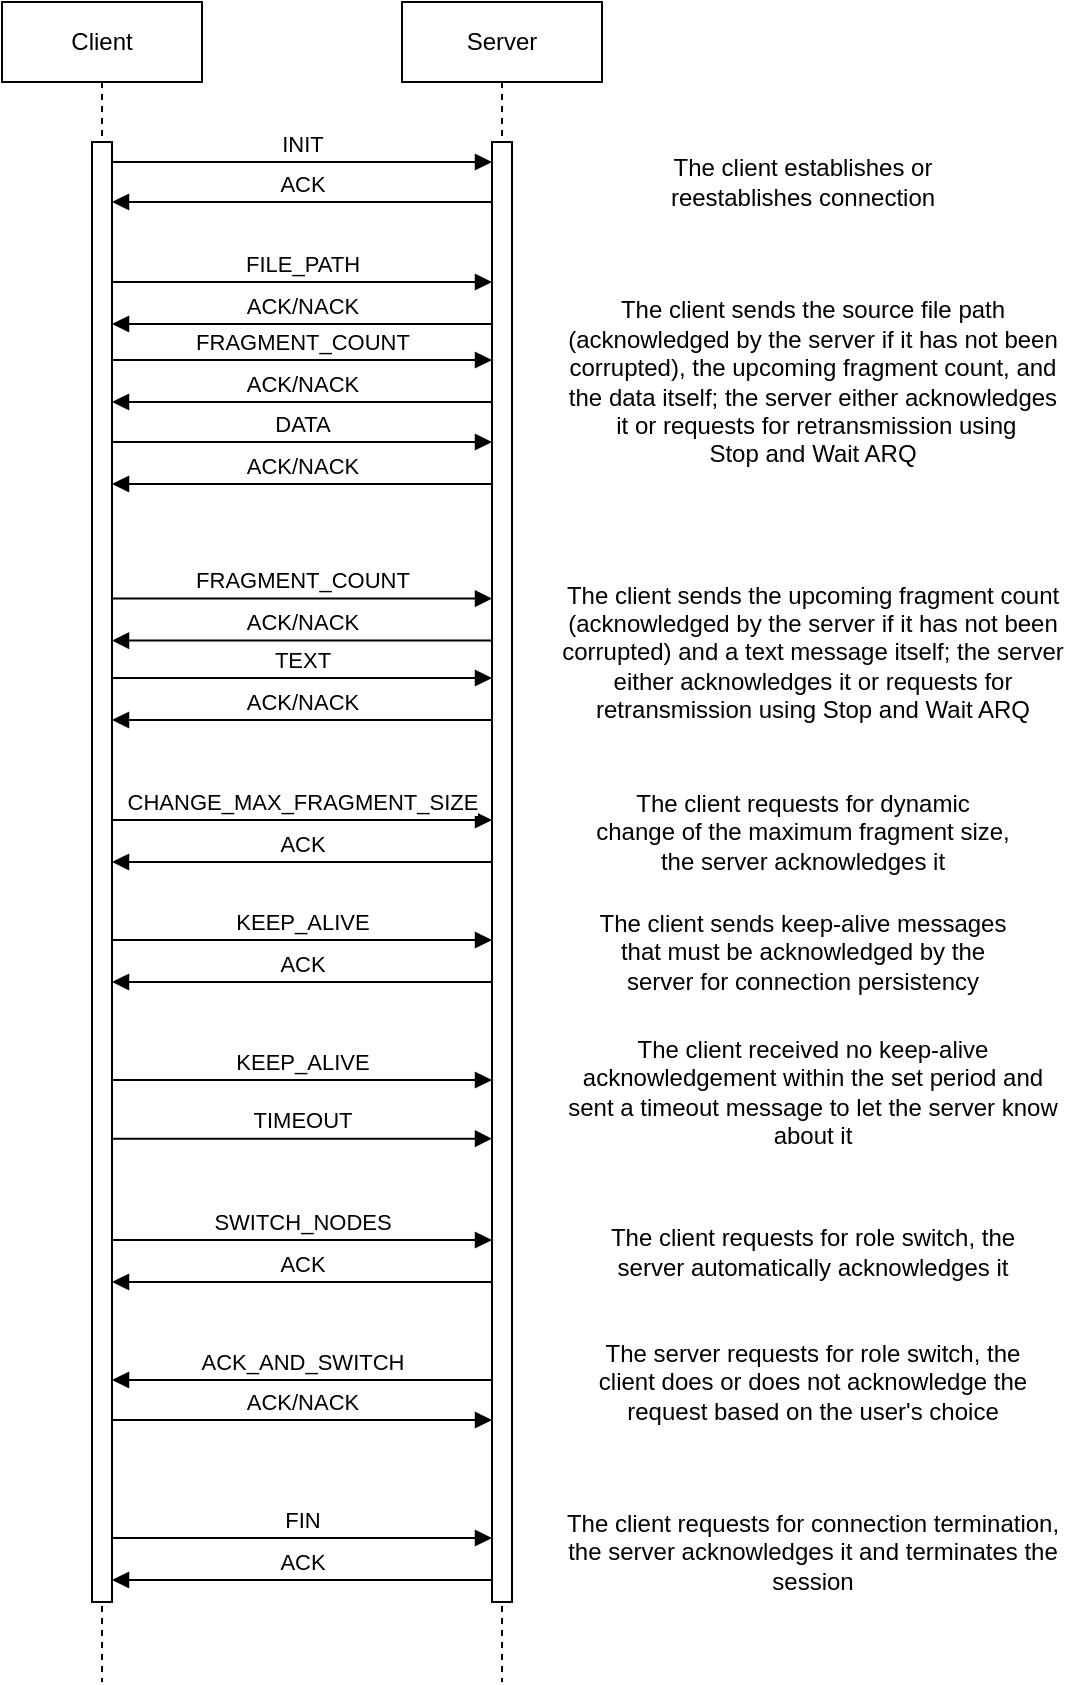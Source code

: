 <mxfile version="22.1.5" type="device">
  <diagram name="Page-1" id="2YBvvXClWsGukQMizWep">
    <mxGraphModel dx="1313" dy="653" grid="1" gridSize="10" guides="1" tooltips="1" connect="1" arrows="1" fold="1" page="1" pageScale="1" pageWidth="850" pageHeight="1100" math="0" shadow="0">
      <root>
        <mxCell id="0" />
        <mxCell id="1" parent="0" />
        <mxCell id="aM9ryv3xv72pqoxQDRHE-1" value="Client" style="shape=umlLifeline;perimeter=lifelinePerimeter;whiteSpace=wrap;html=1;container=0;dropTarget=0;collapsible=0;recursiveResize=0;outlineConnect=0;portConstraint=eastwest;newEdgeStyle={&quot;edgeStyle&quot;:&quot;elbowEdgeStyle&quot;,&quot;elbow&quot;:&quot;vertical&quot;,&quot;curved&quot;:0,&quot;rounded&quot;:0};" parent="1" vertex="1">
          <mxGeometry x="40" y="40" width="100" height="840" as="geometry" />
        </mxCell>
        <mxCell id="aM9ryv3xv72pqoxQDRHE-2" value="" style="html=1;points=[];perimeter=orthogonalPerimeter;outlineConnect=0;targetShapes=umlLifeline;portConstraint=eastwest;newEdgeStyle={&quot;edgeStyle&quot;:&quot;elbowEdgeStyle&quot;,&quot;elbow&quot;:&quot;vertical&quot;,&quot;curved&quot;:0,&quot;rounded&quot;:0};" parent="aM9ryv3xv72pqoxQDRHE-1" vertex="1">
          <mxGeometry x="45" y="70" width="10" height="730" as="geometry" />
        </mxCell>
        <mxCell id="aM9ryv3xv72pqoxQDRHE-5" value="Server" style="shape=umlLifeline;perimeter=lifelinePerimeter;whiteSpace=wrap;html=1;container=0;dropTarget=0;collapsible=0;recursiveResize=0;outlineConnect=0;portConstraint=eastwest;newEdgeStyle={&quot;edgeStyle&quot;:&quot;elbowEdgeStyle&quot;,&quot;elbow&quot;:&quot;vertical&quot;,&quot;curved&quot;:0,&quot;rounded&quot;:0};" parent="1" vertex="1">
          <mxGeometry x="240" y="40" width="100" height="840" as="geometry" />
        </mxCell>
        <mxCell id="aM9ryv3xv72pqoxQDRHE-6" value="" style="html=1;points=[];perimeter=orthogonalPerimeter;outlineConnect=0;targetShapes=umlLifeline;portConstraint=eastwest;newEdgeStyle={&quot;edgeStyle&quot;:&quot;elbowEdgeStyle&quot;,&quot;elbow&quot;:&quot;vertical&quot;,&quot;curved&quot;:0,&quot;rounded&quot;:0};" parent="aM9ryv3xv72pqoxQDRHE-5" vertex="1">
          <mxGeometry x="45" y="70" width="10" height="730" as="geometry" />
        </mxCell>
        <mxCell id="aM9ryv3xv72pqoxQDRHE-7" value="INIT" style="html=1;verticalAlign=bottom;endArrow=block;edgeStyle=elbowEdgeStyle;elbow=vertical;curved=0;rounded=0;" parent="1" source="aM9ryv3xv72pqoxQDRHE-2" target="aM9ryv3xv72pqoxQDRHE-6" edge="1">
          <mxGeometry relative="1" as="geometry">
            <mxPoint x="195" y="130" as="sourcePoint" />
            <Array as="points">
              <mxPoint x="180" y="120" />
            </Array>
          </mxGeometry>
        </mxCell>
        <mxCell id="aM9ryv3xv72pqoxQDRHE-9" value="ACK" style="html=1;verticalAlign=bottom;endArrow=block;edgeStyle=elbowEdgeStyle;elbow=vertical;curved=0;rounded=0;" parent="1" source="aM9ryv3xv72pqoxQDRHE-6" edge="1">
          <mxGeometry relative="1" as="geometry">
            <mxPoint x="265" y="140" as="sourcePoint" />
            <Array as="points">
              <mxPoint x="190" y="140" />
            </Array>
            <mxPoint x="95" y="140" as="targetPoint" />
          </mxGeometry>
        </mxCell>
        <mxCell id="-6R3yimT9mT3yLW3RXwV-1" value="TEXT" style="html=1;verticalAlign=bottom;endArrow=block;edgeStyle=elbowEdgeStyle;elbow=vertical;curved=0;rounded=0;" parent="1" edge="1">
          <mxGeometry relative="1" as="geometry">
            <mxPoint x="95.0" y="378" as="sourcePoint" />
            <Array as="points">
              <mxPoint x="185" y="378" />
            </Array>
            <mxPoint x="285" y="378" as="targetPoint" />
          </mxGeometry>
        </mxCell>
        <mxCell id="-6R3yimT9mT3yLW3RXwV-2" value="ACK/NACK" style="html=1;verticalAlign=bottom;endArrow=block;edgeStyle=elbowEdgeStyle;elbow=vertical;curved=0;rounded=0;" parent="1" edge="1">
          <mxGeometry relative="1" as="geometry">
            <mxPoint x="285" y="399" as="sourcePoint" />
            <Array as="points">
              <mxPoint x="190" y="399" />
            </Array>
            <mxPoint x="95" y="399" as="targetPoint" />
          </mxGeometry>
        </mxCell>
        <mxCell id="-6R3yimT9mT3yLW3RXwV-3" value="CHANGE_MAX_FRAGMENT_SIZE" style="html=1;verticalAlign=bottom;endArrow=block;edgeStyle=elbowEdgeStyle;elbow=vertical;curved=0;rounded=0;" parent="1" edge="1">
          <mxGeometry relative="1" as="geometry">
            <mxPoint x="95.0" y="449" as="sourcePoint" />
            <Array as="points">
              <mxPoint x="185" y="449" />
            </Array>
            <mxPoint x="285" y="449" as="targetPoint" />
          </mxGeometry>
        </mxCell>
        <mxCell id="-6R3yimT9mT3yLW3RXwV-4" value="ACK" style="html=1;verticalAlign=bottom;endArrow=block;edgeStyle=elbowEdgeStyle;elbow=vertical;curved=0;rounded=0;" parent="1" edge="1">
          <mxGeometry relative="1" as="geometry">
            <mxPoint x="285" y="470" as="sourcePoint" />
            <Array as="points">
              <mxPoint x="190" y="470" />
            </Array>
            <mxPoint x="95" y="470" as="targetPoint" />
          </mxGeometry>
        </mxCell>
        <mxCell id="-6R3yimT9mT3yLW3RXwV-5" value="KEEP_ALIVE" style="html=1;verticalAlign=bottom;endArrow=block;edgeStyle=elbowEdgeStyle;elbow=vertical;curved=0;rounded=0;" parent="1" edge="1">
          <mxGeometry relative="1" as="geometry">
            <mxPoint x="95.0" y="509" as="sourcePoint" />
            <Array as="points">
              <mxPoint x="185" y="509" />
            </Array>
            <mxPoint x="285" y="509" as="targetPoint" />
          </mxGeometry>
        </mxCell>
        <mxCell id="-6R3yimT9mT3yLW3RXwV-6" value="ACK" style="html=1;verticalAlign=bottom;endArrow=block;edgeStyle=elbowEdgeStyle;elbow=vertical;curved=0;rounded=0;" parent="1" edge="1">
          <mxGeometry relative="1" as="geometry">
            <mxPoint x="285" y="530" as="sourcePoint" />
            <Array as="points">
              <mxPoint x="190" y="530" />
            </Array>
            <mxPoint x="95" y="530" as="targetPoint" />
          </mxGeometry>
        </mxCell>
        <mxCell id="-6R3yimT9mT3yLW3RXwV-7" value="TIMEOUT" style="html=1;verticalAlign=bottom;endArrow=block;edgeStyle=elbowEdgeStyle;elbow=vertical;curved=0;rounded=0;" parent="1" edge="1">
          <mxGeometry relative="1" as="geometry">
            <mxPoint x="95.0" y="608.35" as="sourcePoint" />
            <Array as="points">
              <mxPoint x="190" y="608.35" />
            </Array>
            <mxPoint x="285.0" y="608.35" as="targetPoint" />
          </mxGeometry>
        </mxCell>
        <mxCell id="-6R3yimT9mT3yLW3RXwV-10" value="SWITCH_NODES" style="html=1;verticalAlign=bottom;endArrow=block;edgeStyle=elbowEdgeStyle;elbow=vertical;curved=0;rounded=0;" parent="1" edge="1">
          <mxGeometry relative="1" as="geometry">
            <mxPoint x="95.0" y="659" as="sourcePoint" />
            <Array as="points">
              <mxPoint x="185" y="659" />
            </Array>
            <mxPoint x="285" y="659" as="targetPoint" />
          </mxGeometry>
        </mxCell>
        <mxCell id="-6R3yimT9mT3yLW3RXwV-11" value="ACK" style="html=1;verticalAlign=bottom;endArrow=block;edgeStyle=elbowEdgeStyle;elbow=vertical;curved=0;rounded=0;" parent="1" edge="1">
          <mxGeometry relative="1" as="geometry">
            <mxPoint x="285" y="680" as="sourcePoint" />
            <Array as="points">
              <mxPoint x="190" y="680" />
            </Array>
            <mxPoint x="95" y="680" as="targetPoint" />
          </mxGeometry>
        </mxCell>
        <mxCell id="-6R3yimT9mT3yLW3RXwV-12" value="ACK/NACK" style="html=1;verticalAlign=bottom;endArrow=block;edgeStyle=elbowEdgeStyle;elbow=vertical;curved=0;rounded=0;" parent="1" edge="1">
          <mxGeometry relative="1" as="geometry">
            <mxPoint x="95.0" y="749" as="sourcePoint" />
            <Array as="points">
              <mxPoint x="185" y="749" />
            </Array>
            <mxPoint x="285" y="749" as="targetPoint" />
          </mxGeometry>
        </mxCell>
        <mxCell id="-6R3yimT9mT3yLW3RXwV-13" value="ACK_AND_SWITCH" style="html=1;verticalAlign=bottom;endArrow=block;edgeStyle=elbowEdgeStyle;elbow=vertical;curved=0;rounded=0;" parent="1" edge="1">
          <mxGeometry relative="1" as="geometry">
            <mxPoint x="285" y="729" as="sourcePoint" />
            <Array as="points">
              <mxPoint x="190" y="729" />
            </Array>
            <mxPoint x="95" y="729" as="targetPoint" />
          </mxGeometry>
        </mxCell>
        <mxCell id="-6R3yimT9mT3yLW3RXwV-18" value="FIN" style="html=1;verticalAlign=bottom;endArrow=block;edgeStyle=elbowEdgeStyle;elbow=vertical;curved=0;rounded=0;" parent="1" edge="1">
          <mxGeometry relative="1" as="geometry">
            <mxPoint x="95.0" y="808" as="sourcePoint" />
            <Array as="points">
              <mxPoint x="185" y="808" />
            </Array>
            <mxPoint x="285" y="808" as="targetPoint" />
          </mxGeometry>
        </mxCell>
        <mxCell id="-6R3yimT9mT3yLW3RXwV-19" value="ACK" style="html=1;verticalAlign=bottom;endArrow=block;edgeStyle=elbowEdgeStyle;elbow=vertical;curved=0;rounded=0;" parent="1" edge="1">
          <mxGeometry relative="1" as="geometry">
            <mxPoint x="285" y="829" as="sourcePoint" />
            <Array as="points">
              <mxPoint x="190" y="829" />
            </Array>
            <mxPoint x="95" y="829" as="targetPoint" />
          </mxGeometry>
        </mxCell>
        <mxCell id="-6R3yimT9mT3yLW3RXwV-22" value="The client establishes or&lt;br&gt;reestablishes connection" style="text;html=1;align=center;verticalAlign=middle;resizable=0;points=[];autosize=1;strokeColor=none;fillColor=none;" parent="1" vertex="1">
          <mxGeometry x="360" y="110" width="160" height="40" as="geometry" />
        </mxCell>
        <mxCell id="-6R3yimT9mT3yLW3RXwV-23" value="The client sends the source file path&lt;br&gt;(acknowledged by the server if it has not been&lt;br&gt;corrupted), the upcoming fragment count, and&lt;br&gt;the data itself; the server either acknowledges&lt;br&gt;&amp;nbsp;it or requests for retransmission using&lt;br&gt;Stop and Wait ARQ" style="text;html=1;align=center;verticalAlign=middle;resizable=0;points=[];autosize=1;strokeColor=none;fillColor=none;" parent="1" vertex="1">
          <mxGeometry x="310" y="180" width="270" height="100" as="geometry" />
        </mxCell>
        <mxCell id="-6R3yimT9mT3yLW3RXwV-24" value="The client requests for dynamic&lt;br&gt;change of the maximum fragment size,&lt;br&gt;the server acknowledges it" style="text;html=1;align=center;verticalAlign=middle;resizable=0;points=[];autosize=1;strokeColor=none;fillColor=none;" parent="1" vertex="1">
          <mxGeometry x="325" y="425" width="230" height="60" as="geometry" />
        </mxCell>
        <mxCell id="-6R3yimT9mT3yLW3RXwV-25" value="The client sends keep-alive messages&lt;br&gt;that must be acknowledged by the&lt;br&gt;server for connection persistency" style="text;html=1;align=center;verticalAlign=middle;resizable=0;points=[];autosize=1;strokeColor=none;fillColor=none;" parent="1" vertex="1">
          <mxGeometry x="325" y="485" width="230" height="60" as="geometry" />
        </mxCell>
        <mxCell id="-6R3yimT9mT3yLW3RXwV-26" value="The client received no keep-alive&lt;br&gt;acknowledgement within the set period and&lt;br&gt;sent a timeout message to let the server know&lt;br&gt;about it" style="text;html=1;align=center;verticalAlign=middle;resizable=0;points=[];autosize=1;strokeColor=none;fillColor=none;" parent="1" vertex="1">
          <mxGeometry x="310" y="550" width="270" height="70" as="geometry" />
        </mxCell>
        <mxCell id="-6R3yimT9mT3yLW3RXwV-28" value="The client requests for role switch, the&lt;br&gt;server automatically acknowledges it" style="text;html=1;align=center;verticalAlign=middle;resizable=0;points=[];autosize=1;strokeColor=none;fillColor=none;" parent="1" vertex="1">
          <mxGeometry x="330" y="645" width="230" height="40" as="geometry" />
        </mxCell>
        <mxCell id="-6R3yimT9mT3yLW3RXwV-30" value="The server requests for role switch, the&lt;br&gt;client does or does not acknowledge the&lt;br&gt;request based on the user&#39;s choice" style="text;html=1;align=center;verticalAlign=middle;resizable=0;points=[];autosize=1;strokeColor=none;fillColor=none;" parent="1" vertex="1">
          <mxGeometry x="325" y="700" width="240" height="60" as="geometry" />
        </mxCell>
        <mxCell id="-6R3yimT9mT3yLW3RXwV-31" value="The client requests for connection termination,&lt;br&gt;the server acknowledges it and terminates the&lt;br&gt;session" style="text;html=1;align=center;verticalAlign=middle;resizable=0;points=[];autosize=1;strokeColor=none;fillColor=none;" parent="1" vertex="1">
          <mxGeometry x="310" y="785" width="270" height="60" as="geometry" />
        </mxCell>
        <mxCell id="T3c14KrjF_Vo_mzpucLJ-1" value="KEEP_ALIVE" style="html=1;verticalAlign=bottom;endArrow=block;edgeStyle=elbowEdgeStyle;elbow=vertical;curved=0;rounded=0;" edge="1" parent="1">
          <mxGeometry relative="1" as="geometry">
            <mxPoint x="95" y="579" as="sourcePoint" />
            <Array as="points">
              <mxPoint x="180" y="579" />
            </Array>
            <mxPoint x="285" y="579" as="targetPoint" />
          </mxGeometry>
        </mxCell>
        <mxCell id="T3c14KrjF_Vo_mzpucLJ-2" value="FILE_PATH" style="html=1;verticalAlign=bottom;endArrow=block;edgeStyle=elbowEdgeStyle;elbow=vertical;curved=0;rounded=0;" edge="1" parent="1">
          <mxGeometry relative="1" as="geometry">
            <mxPoint x="95.0" y="180" as="sourcePoint" />
            <Array as="points">
              <mxPoint x="185" y="180" />
            </Array>
            <mxPoint x="285" y="180" as="targetPoint" />
          </mxGeometry>
        </mxCell>
        <mxCell id="T3c14KrjF_Vo_mzpucLJ-3" value="ACK/NACK" style="html=1;verticalAlign=bottom;endArrow=block;edgeStyle=elbowEdgeStyle;elbow=vertical;curved=0;rounded=0;" edge="1" parent="1">
          <mxGeometry relative="1" as="geometry">
            <mxPoint x="285" y="201" as="sourcePoint" />
            <Array as="points">
              <mxPoint x="190" y="201" />
            </Array>
            <mxPoint x="95" y="201" as="targetPoint" />
          </mxGeometry>
        </mxCell>
        <mxCell id="T3c14KrjF_Vo_mzpucLJ-4" value="The client sends&amp;nbsp;the upcoming fragment count&lt;br&gt;(acknowledged by the server if it has not been&lt;br style=&quot;border-color: var(--border-color);&quot;&gt;corrupted)&amp;nbsp;and a text message itself; the server&lt;br&gt;either acknowledges it or requests for&lt;br&gt;retransmission using Stop and Wait ARQ" style="text;html=1;align=center;verticalAlign=middle;resizable=0;points=[];autosize=1;strokeColor=none;fillColor=none;" vertex="1" parent="1">
          <mxGeometry x="310" y="320" width="270" height="90" as="geometry" />
        </mxCell>
        <mxCell id="T3c14KrjF_Vo_mzpucLJ-6" value="FRAGMENT_COUNT" style="html=1;verticalAlign=bottom;endArrow=block;edgeStyle=elbowEdgeStyle;elbow=vertical;curved=0;rounded=0;" edge="1" parent="1">
          <mxGeometry relative="1" as="geometry">
            <mxPoint x="95.0" y="219" as="sourcePoint" />
            <Array as="points">
              <mxPoint x="185" y="219" />
            </Array>
            <mxPoint x="285" y="219" as="targetPoint" />
          </mxGeometry>
        </mxCell>
        <mxCell id="T3c14KrjF_Vo_mzpucLJ-7" value="ACK/NACK" style="html=1;verticalAlign=bottom;endArrow=block;edgeStyle=elbowEdgeStyle;elbow=vertical;curved=0;rounded=0;" edge="1" parent="1">
          <mxGeometry relative="1" as="geometry">
            <mxPoint x="285" y="240" as="sourcePoint" />
            <Array as="points">
              <mxPoint x="190" y="240" />
            </Array>
            <mxPoint x="95" y="240" as="targetPoint" />
          </mxGeometry>
        </mxCell>
        <mxCell id="T3c14KrjF_Vo_mzpucLJ-10" value="DATA" style="html=1;verticalAlign=bottom;endArrow=block;edgeStyle=elbowEdgeStyle;elbow=vertical;curved=0;rounded=0;" edge="1" parent="1">
          <mxGeometry relative="1" as="geometry">
            <mxPoint x="95.0" y="260" as="sourcePoint" />
            <Array as="points">
              <mxPoint x="185" y="260" />
            </Array>
            <mxPoint x="285" y="260" as="targetPoint" />
          </mxGeometry>
        </mxCell>
        <mxCell id="T3c14KrjF_Vo_mzpucLJ-11" value="ACK/NACK" style="html=1;verticalAlign=bottom;endArrow=block;edgeStyle=elbowEdgeStyle;elbow=vertical;curved=0;rounded=0;" edge="1" parent="1">
          <mxGeometry relative="1" as="geometry">
            <mxPoint x="285" y="281" as="sourcePoint" />
            <Array as="points">
              <mxPoint x="190" y="281" />
            </Array>
            <mxPoint x="95" y="281" as="targetPoint" />
          </mxGeometry>
        </mxCell>
        <mxCell id="T3c14KrjF_Vo_mzpucLJ-14" value="FRAGMENT_COUNT" style="html=1;verticalAlign=bottom;endArrow=block;edgeStyle=elbowEdgeStyle;elbow=vertical;curved=0;rounded=0;" edge="1" parent="1">
          <mxGeometry relative="1" as="geometry">
            <mxPoint x="95.0" y="338.26" as="sourcePoint" />
            <Array as="points">
              <mxPoint x="185" y="338.26" />
            </Array>
            <mxPoint x="285" y="338.26" as="targetPoint" />
          </mxGeometry>
        </mxCell>
        <mxCell id="T3c14KrjF_Vo_mzpucLJ-15" value="ACK/NACK" style="html=1;verticalAlign=bottom;endArrow=block;edgeStyle=elbowEdgeStyle;elbow=vertical;curved=0;rounded=0;" edge="1" parent="1">
          <mxGeometry relative="1" as="geometry">
            <mxPoint x="285" y="359.26" as="sourcePoint" />
            <Array as="points">
              <mxPoint x="190" y="359.26" />
            </Array>
            <mxPoint x="95" y="359.26" as="targetPoint" />
          </mxGeometry>
        </mxCell>
      </root>
    </mxGraphModel>
  </diagram>
</mxfile>
